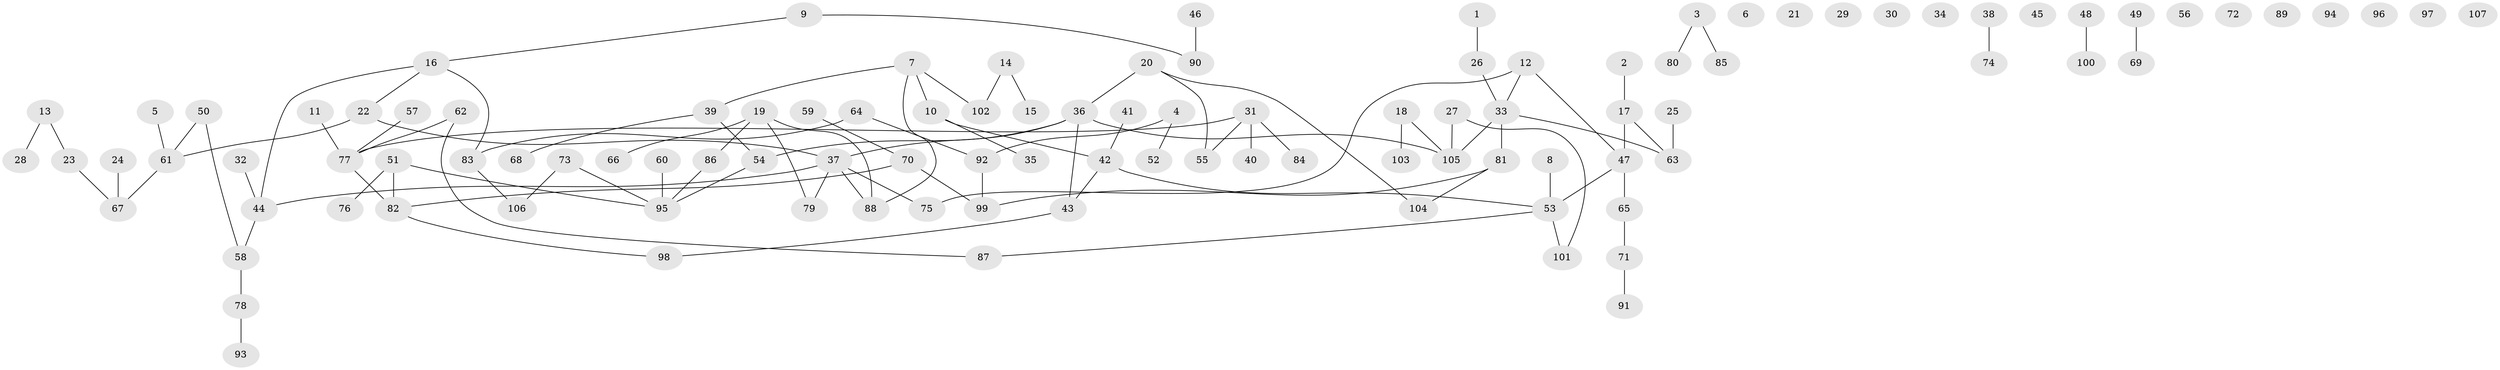 // coarse degree distribution, {1: 0.22666666666666666, 2: 0.24, 3: 0.16, 0: 0.21333333333333335, 5: 0.09333333333333334, 4: 0.04, 6: 0.02666666666666667}
// Generated by graph-tools (version 1.1) at 2025/23/03/03/25 07:23:27]
// undirected, 107 vertices, 106 edges
graph export_dot {
graph [start="1"]
  node [color=gray90,style=filled];
  1;
  2;
  3;
  4;
  5;
  6;
  7;
  8;
  9;
  10;
  11;
  12;
  13;
  14;
  15;
  16;
  17;
  18;
  19;
  20;
  21;
  22;
  23;
  24;
  25;
  26;
  27;
  28;
  29;
  30;
  31;
  32;
  33;
  34;
  35;
  36;
  37;
  38;
  39;
  40;
  41;
  42;
  43;
  44;
  45;
  46;
  47;
  48;
  49;
  50;
  51;
  52;
  53;
  54;
  55;
  56;
  57;
  58;
  59;
  60;
  61;
  62;
  63;
  64;
  65;
  66;
  67;
  68;
  69;
  70;
  71;
  72;
  73;
  74;
  75;
  76;
  77;
  78;
  79;
  80;
  81;
  82;
  83;
  84;
  85;
  86;
  87;
  88;
  89;
  90;
  91;
  92;
  93;
  94;
  95;
  96;
  97;
  98;
  99;
  100;
  101;
  102;
  103;
  104;
  105;
  106;
  107;
  1 -- 26;
  2 -- 17;
  3 -- 80;
  3 -- 85;
  4 -- 52;
  4 -- 92;
  5 -- 61;
  7 -- 10;
  7 -- 39;
  7 -- 88;
  7 -- 102;
  8 -- 53;
  9 -- 16;
  9 -- 90;
  10 -- 35;
  10 -- 42;
  11 -- 77;
  12 -- 33;
  12 -- 47;
  12 -- 75;
  13 -- 23;
  13 -- 28;
  14 -- 15;
  14 -- 102;
  16 -- 22;
  16 -- 44;
  16 -- 83;
  17 -- 47;
  17 -- 63;
  18 -- 103;
  18 -- 105;
  19 -- 66;
  19 -- 79;
  19 -- 86;
  19 -- 88;
  20 -- 36;
  20 -- 55;
  20 -- 104;
  22 -- 37;
  22 -- 61;
  23 -- 67;
  24 -- 67;
  25 -- 63;
  26 -- 33;
  27 -- 101;
  27 -- 105;
  31 -- 40;
  31 -- 55;
  31 -- 77;
  31 -- 84;
  32 -- 44;
  33 -- 63;
  33 -- 81;
  33 -- 105;
  36 -- 37;
  36 -- 43;
  36 -- 54;
  36 -- 105;
  37 -- 44;
  37 -- 75;
  37 -- 79;
  37 -- 88;
  38 -- 74;
  39 -- 54;
  39 -- 68;
  41 -- 42;
  42 -- 43;
  42 -- 53;
  43 -- 98;
  44 -- 58;
  46 -- 90;
  47 -- 53;
  47 -- 65;
  48 -- 100;
  49 -- 69;
  50 -- 58;
  50 -- 61;
  51 -- 76;
  51 -- 82;
  51 -- 95;
  53 -- 87;
  53 -- 101;
  54 -- 95;
  57 -- 77;
  58 -- 78;
  59 -- 70;
  60 -- 95;
  61 -- 67;
  62 -- 77;
  62 -- 87;
  64 -- 83;
  64 -- 92;
  65 -- 71;
  70 -- 82;
  70 -- 99;
  71 -- 91;
  73 -- 95;
  73 -- 106;
  77 -- 82;
  78 -- 93;
  81 -- 99;
  81 -- 104;
  82 -- 98;
  83 -- 106;
  86 -- 95;
  92 -- 99;
}
